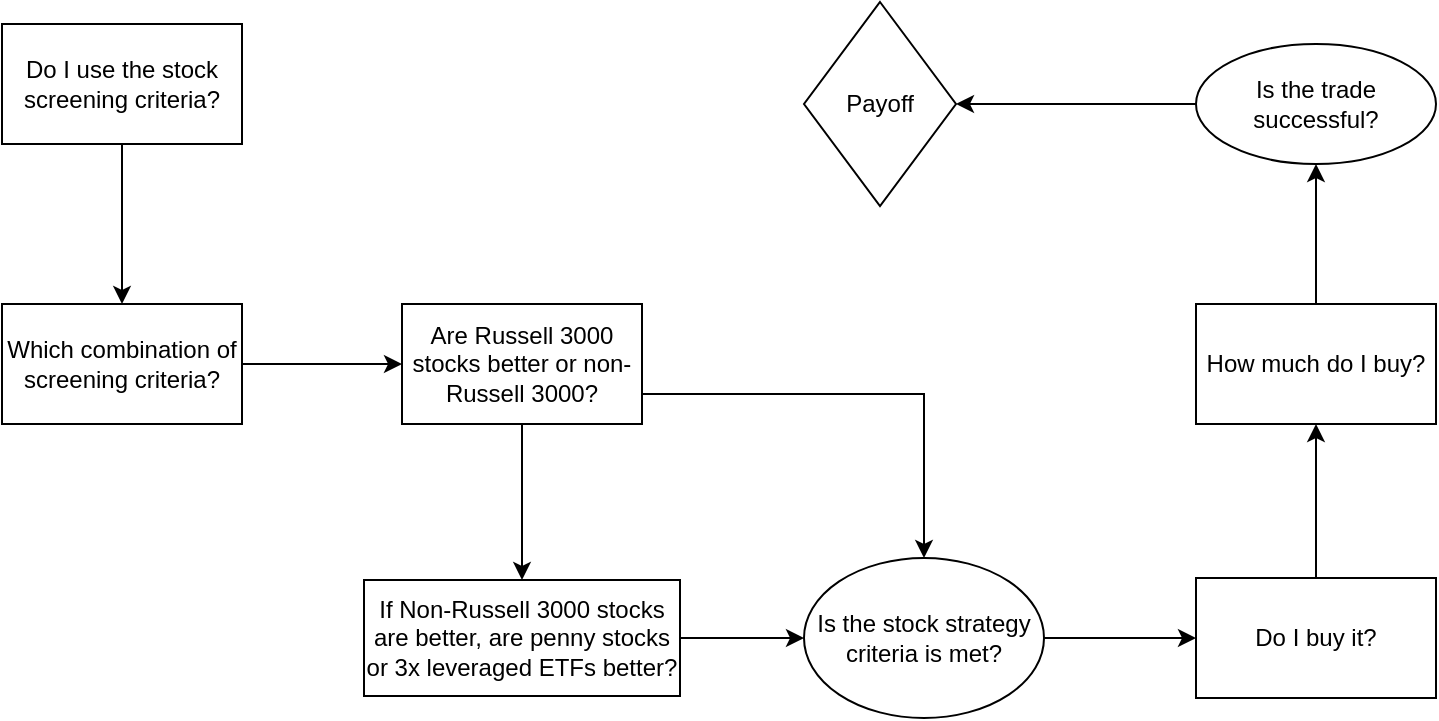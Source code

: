 <mxfile version="14.6.0" type="github">
  <diagram id="NCtk11fWi7Got1G6-L-_" name="Page-1">
    <mxGraphModel dx="1038" dy="620" grid="0" gridSize="10" guides="1" tooltips="1" connect="1" arrows="1" fold="1" page="1" pageScale="1" pageWidth="850" pageHeight="1100" math="0" shadow="0">
      <root>
        <mxCell id="0" />
        <mxCell id="1" parent="0" />
        <mxCell id="HVW_2JeXxIrShy90RYxK-3" value="" style="edgeStyle=orthogonalEdgeStyle;rounded=0;orthogonalLoop=1;jettySize=auto;html=1;" edge="1" parent="1" source="HVW_2JeXxIrShy90RYxK-1" target="HVW_2JeXxIrShy90RYxK-2">
          <mxGeometry relative="1" as="geometry" />
        </mxCell>
        <mxCell id="HVW_2JeXxIrShy90RYxK-1" value="Do I use the stock screening criteria?" style="rounded=0;whiteSpace=wrap;html=1;" vertex="1" parent="1">
          <mxGeometry x="116" y="164" width="120" height="60" as="geometry" />
        </mxCell>
        <mxCell id="HVW_2JeXxIrShy90RYxK-5" value="" style="edgeStyle=orthogonalEdgeStyle;rounded=0;orthogonalLoop=1;jettySize=auto;html=1;" edge="1" parent="1" source="HVW_2JeXxIrShy90RYxK-2" target="HVW_2JeXxIrShy90RYxK-4">
          <mxGeometry relative="1" as="geometry" />
        </mxCell>
        <mxCell id="HVW_2JeXxIrShy90RYxK-2" value="Which combination of screening criteria?" style="whiteSpace=wrap;html=1;rounded=0;" vertex="1" parent="1">
          <mxGeometry x="116" y="304" width="120" height="60" as="geometry" />
        </mxCell>
        <mxCell id="HVW_2JeXxIrShy90RYxK-7" value="" style="edgeStyle=orthogonalEdgeStyle;rounded=0;orthogonalLoop=1;jettySize=auto;html=1;" edge="1" parent="1" source="HVW_2JeXxIrShy90RYxK-4" target="HVW_2JeXxIrShy90RYxK-6">
          <mxGeometry relative="1" as="geometry" />
        </mxCell>
        <mxCell id="HVW_2JeXxIrShy90RYxK-10" style="edgeStyle=orthogonalEdgeStyle;rounded=0;orthogonalLoop=1;jettySize=auto;html=1;exitX=1;exitY=0.75;exitDx=0;exitDy=0;entryX=0.5;entryY=0;entryDx=0;entryDy=0;" edge="1" parent="1" source="HVW_2JeXxIrShy90RYxK-4" target="HVW_2JeXxIrShy90RYxK-12">
          <mxGeometry relative="1" as="geometry">
            <mxPoint x="546" y="444" as="targetPoint" />
          </mxGeometry>
        </mxCell>
        <mxCell id="HVW_2JeXxIrShy90RYxK-4" value="Are Russell 3000 stocks better or non-Russell 3000?" style="whiteSpace=wrap;html=1;rounded=0;" vertex="1" parent="1">
          <mxGeometry x="316" y="304" width="120" height="60" as="geometry" />
        </mxCell>
        <mxCell id="HVW_2JeXxIrShy90RYxK-9" value="" style="edgeStyle=orthogonalEdgeStyle;rounded=0;orthogonalLoop=1;jettySize=auto;html=1;" edge="1" parent="1" source="HVW_2JeXxIrShy90RYxK-6" target="HVW_2JeXxIrShy90RYxK-12">
          <mxGeometry relative="1" as="geometry">
            <mxPoint x="516" y="474" as="targetPoint" />
          </mxGeometry>
        </mxCell>
        <mxCell id="HVW_2JeXxIrShy90RYxK-6" value="If Non-Russell 3000 stocks are better, are penny stocks or 3x leveraged ETFs better?" style="whiteSpace=wrap;html=1;rounded=0;" vertex="1" parent="1">
          <mxGeometry x="297" y="442" width="158" height="58" as="geometry" />
        </mxCell>
        <mxCell id="HVW_2JeXxIrShy90RYxK-14" value="" style="edgeStyle=orthogonalEdgeStyle;rounded=0;orthogonalLoop=1;jettySize=auto;html=1;" edge="1" parent="1" source="HVW_2JeXxIrShy90RYxK-12" target="HVW_2JeXxIrShy90RYxK-13">
          <mxGeometry relative="1" as="geometry" />
        </mxCell>
        <mxCell id="HVW_2JeXxIrShy90RYxK-12" value="Is the stock strategy criteria is met?" style="ellipse;whiteSpace=wrap;html=1;" vertex="1" parent="1">
          <mxGeometry x="517" y="431" width="120" height="80" as="geometry" />
        </mxCell>
        <mxCell id="HVW_2JeXxIrShy90RYxK-20" value="" style="edgeStyle=orthogonalEdgeStyle;rounded=0;orthogonalLoop=1;jettySize=auto;html=1;" edge="1" parent="1" source="HVW_2JeXxIrShy90RYxK-13" target="HVW_2JeXxIrShy90RYxK-19">
          <mxGeometry relative="1" as="geometry" />
        </mxCell>
        <mxCell id="HVW_2JeXxIrShy90RYxK-13" value="Do I buy it?" style="whiteSpace=wrap;html=1;" vertex="1" parent="1">
          <mxGeometry x="713" y="441" width="120" height="60" as="geometry" />
        </mxCell>
        <mxCell id="HVW_2JeXxIrShy90RYxK-22" style="edgeStyle=orthogonalEdgeStyle;rounded=0;orthogonalLoop=1;jettySize=auto;html=1;exitX=0;exitY=0.5;exitDx=0;exitDy=0;" edge="1" parent="1" source="HVW_2JeXxIrShy90RYxK-15" target="HVW_2JeXxIrShy90RYxK-17">
          <mxGeometry relative="1" as="geometry" />
        </mxCell>
        <mxCell id="HVW_2JeXxIrShy90RYxK-15" value="Is the trade successful?" style="ellipse;whiteSpace=wrap;html=1;" vertex="1" parent="1">
          <mxGeometry x="713" y="174" width="120" height="60" as="geometry" />
        </mxCell>
        <mxCell id="HVW_2JeXxIrShy90RYxK-17" value="Payoff" style="rhombus;whiteSpace=wrap;html=1;" vertex="1" parent="1">
          <mxGeometry x="517" y="153" width="76" height="102" as="geometry" />
        </mxCell>
        <mxCell id="HVW_2JeXxIrShy90RYxK-21" style="edgeStyle=orthogonalEdgeStyle;rounded=0;orthogonalLoop=1;jettySize=auto;html=1;exitX=0.5;exitY=0;exitDx=0;exitDy=0;entryX=0.5;entryY=1;entryDx=0;entryDy=0;" edge="1" parent="1" source="HVW_2JeXxIrShy90RYxK-19" target="HVW_2JeXxIrShy90RYxK-15">
          <mxGeometry relative="1" as="geometry" />
        </mxCell>
        <mxCell id="HVW_2JeXxIrShy90RYxK-19" value="How much do I buy?" style="whiteSpace=wrap;html=1;" vertex="1" parent="1">
          <mxGeometry x="713" y="304" width="120" height="60" as="geometry" />
        </mxCell>
      </root>
    </mxGraphModel>
  </diagram>
</mxfile>
